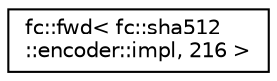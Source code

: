 digraph "Graphical Class Hierarchy"
{
  edge [fontname="Helvetica",fontsize="10",labelfontname="Helvetica",labelfontsize="10"];
  node [fontname="Helvetica",fontsize="10",shape=record];
  rankdir="LR";
  Node0 [label="fc::fwd\< fc::sha512\l::encoder::impl, 216 \>",height=0.2,width=0.4,color="black", fillcolor="white", style="filled",URL="$classfc_1_1fwd.html"];
}
